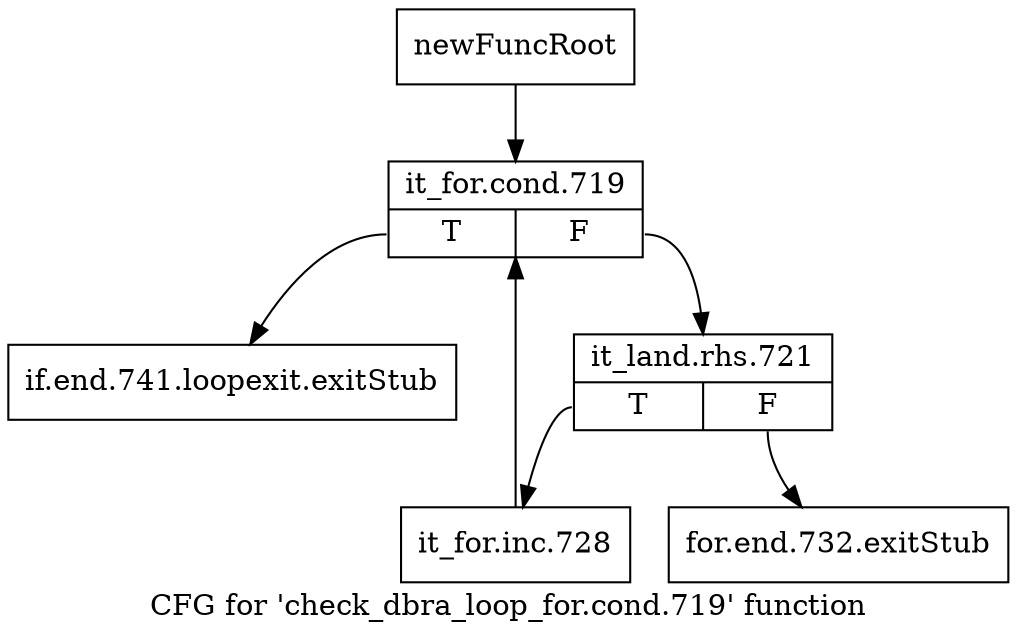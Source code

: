 digraph "CFG for 'check_dbra_loop_for.cond.719' function" {
	label="CFG for 'check_dbra_loop_for.cond.719' function";

	Node0xb635dd0 [shape=record,label="{newFuncRoot}"];
	Node0xb635dd0 -> Node0xb63e370;
	Node0xb635e20 [shape=record,label="{if.end.741.loopexit.exitStub}"];
	Node0xb63e320 [shape=record,label="{for.end.732.exitStub}"];
	Node0xb63e370 [shape=record,label="{it_for.cond.719|{<s0>T|<s1>F}}"];
	Node0xb63e370:s0 -> Node0xb635e20;
	Node0xb63e370:s1 -> Node0xb63e3c0;
	Node0xb63e3c0 [shape=record,label="{it_land.rhs.721|{<s0>T|<s1>F}}"];
	Node0xb63e3c0:s0 -> Node0xb63e410;
	Node0xb63e3c0:s1 -> Node0xb63e320;
	Node0xb63e410 [shape=record,label="{it_for.inc.728}"];
	Node0xb63e410 -> Node0xb63e370;
}
